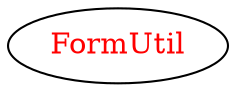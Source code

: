 digraph dependencyGraph {
 concentrate=true;
 ranksep="2.0";
 rankdir="LR"; 
 splines="ortho";
"FormUtil" [fontcolor="red"];
}
